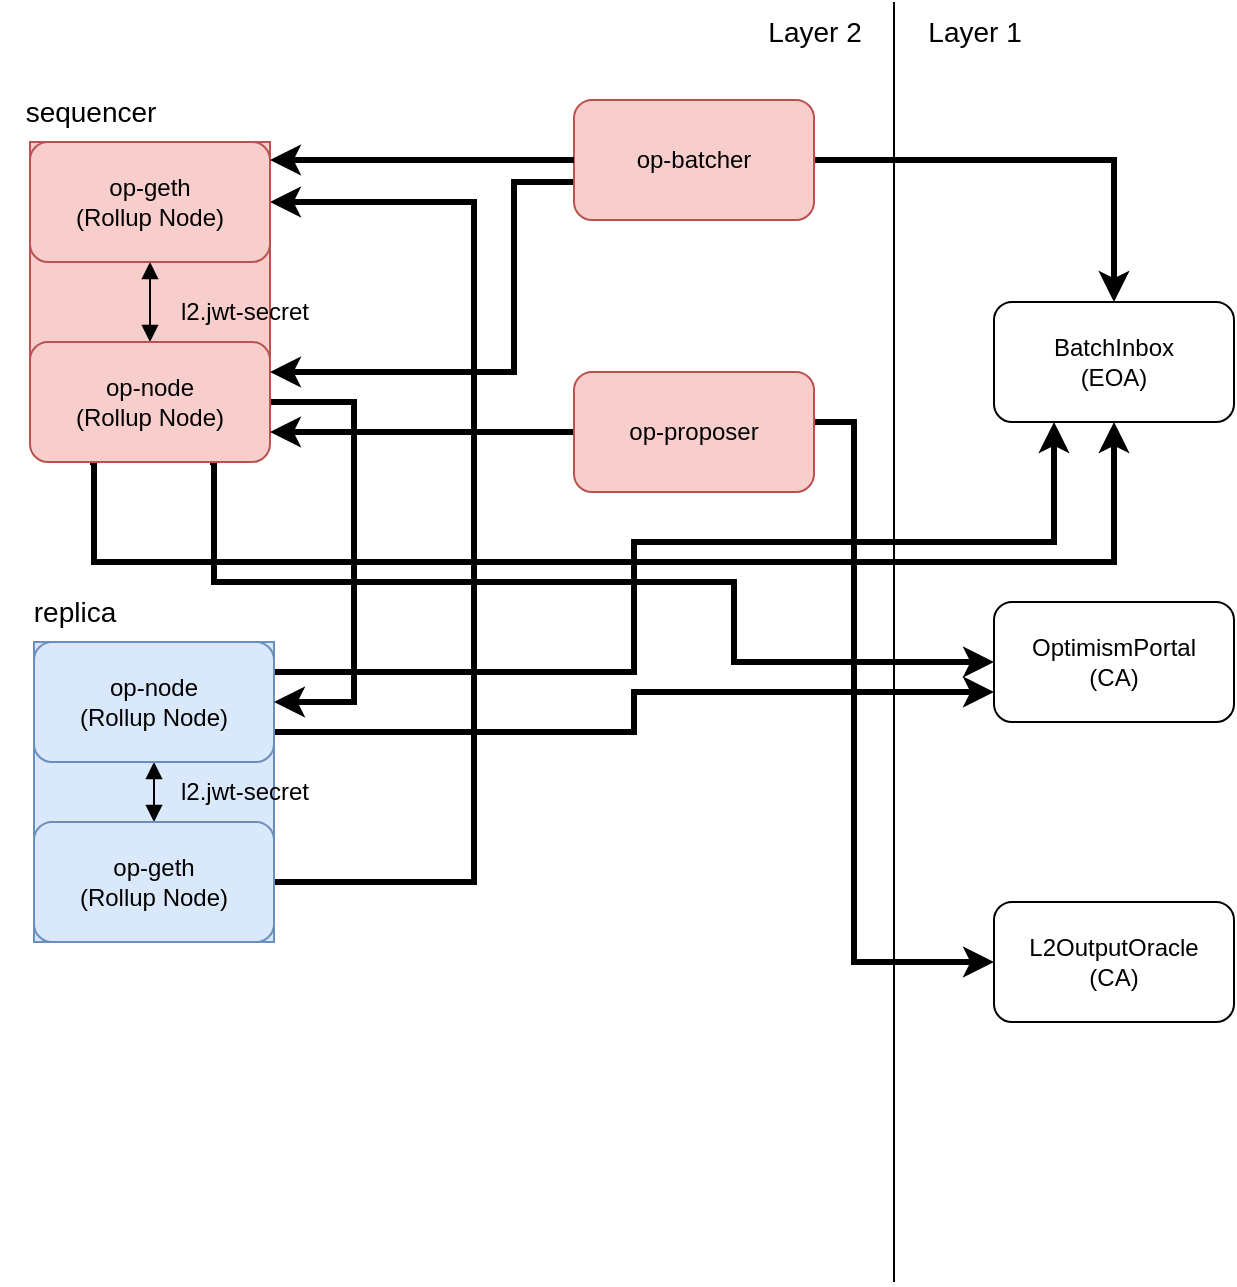<mxfile version="23.1.5" type="device">
  <diagram name="페이지-1" id="-emjI033HRWFsZKBS51u">
    <mxGraphModel dx="939" dy="903" grid="1" gridSize="10" guides="1" tooltips="1" connect="1" arrows="1" fold="1" page="1" pageScale="1" pageWidth="827" pageHeight="1169" math="0" shadow="0">
      <root>
        <mxCell id="0" />
        <mxCell id="1" parent="0" />
        <mxCell id="5dp013LiTl1J2pFxeJ12-1" value="" style="endArrow=none;html=1;rounded=0;" edge="1" parent="1">
          <mxGeometry width="50" height="50" relative="1" as="geometry">
            <mxPoint x="540" y="700" as="sourcePoint" />
            <mxPoint x="540" y="60" as="targetPoint" />
          </mxGeometry>
        </mxCell>
        <mxCell id="5dp013LiTl1J2pFxeJ12-2" value="&lt;font style=&quot;font-size: 14px;&quot;&gt;Layer 1&lt;/font&gt;" style="text;html=1;align=center;verticalAlign=middle;resizable=0;points=[];autosize=1;strokeColor=none;fillColor=none;" vertex="1" parent="1">
          <mxGeometry x="545" y="60" width="70" height="30" as="geometry" />
        </mxCell>
        <mxCell id="5dp013LiTl1J2pFxeJ12-3" value="&lt;font style=&quot;font-size: 14px;&quot;&gt;Layer 2&lt;/font&gt;" style="text;html=1;align=center;verticalAlign=middle;resizable=0;points=[];autosize=1;strokeColor=none;fillColor=none;" vertex="1" parent="1">
          <mxGeometry x="465" y="60" width="70" height="30" as="geometry" />
        </mxCell>
        <mxCell id="5dp013LiTl1J2pFxeJ12-4" value="BatchInbox&lt;br&gt;(EOA)" style="rounded=1;whiteSpace=wrap;html=1;" vertex="1" parent="1">
          <mxGeometry x="590" y="210" width="120" height="60" as="geometry" />
        </mxCell>
        <mxCell id="5dp013LiTl1J2pFxeJ12-5" value="OptimismPortal&lt;br&gt;(CA)" style="rounded=1;whiteSpace=wrap;html=1;" vertex="1" parent="1">
          <mxGeometry x="590" y="360" width="120" height="60" as="geometry" />
        </mxCell>
        <mxCell id="5dp013LiTl1J2pFxeJ12-6" value="L2OutputOracle&lt;br&gt;(CA)" style="rounded=1;whiteSpace=wrap;html=1;" vertex="1" parent="1">
          <mxGeometry x="590" y="510" width="120" height="60" as="geometry" />
        </mxCell>
        <mxCell id="5dp013LiTl1J2pFxeJ12-10" value="&lt;font style=&quot;font-size: 14px;&quot;&gt;sequencer&lt;/font&gt;" style="text;html=1;align=center;verticalAlign=middle;resizable=0;points=[];autosize=1;strokeColor=none;fillColor=none;" vertex="1" parent="1">
          <mxGeometry x="93" y="100" width="90" height="30" as="geometry" />
        </mxCell>
        <mxCell id="5dp013LiTl1J2pFxeJ12-14" value="&lt;font style=&quot;font-size: 14px;&quot;&gt;replica&lt;/font&gt;" style="text;html=1;align=center;verticalAlign=middle;resizable=0;points=[];autosize=1;strokeColor=none;fillColor=none;" vertex="1" parent="1">
          <mxGeometry x="100" y="350" width="60" height="30" as="geometry" />
        </mxCell>
        <mxCell id="5dp013LiTl1J2pFxeJ12-21" value="" style="rounded=0;whiteSpace=wrap;html=1;fillColor=#dae8fc;strokeColor=#6c8ebf;" vertex="1" parent="1">
          <mxGeometry x="110" y="380" width="120" height="150" as="geometry" />
        </mxCell>
        <mxCell id="5dp013LiTl1J2pFxeJ12-22" style="edgeStyle=orthogonalEdgeStyle;rounded=0;orthogonalLoop=1;jettySize=auto;html=1;exitX=0.5;exitY=1;exitDx=0;exitDy=0;entryX=0.5;entryY=0;entryDx=0;entryDy=0;startArrow=block;startFill=1;endArrow=block;endFill=1;" edge="1" parent="1" source="5dp013LiTl1J2pFxeJ12-23" target="5dp013LiTl1J2pFxeJ12-24">
          <mxGeometry relative="1" as="geometry" />
        </mxCell>
        <mxCell id="5dp013LiTl1J2pFxeJ12-50" style="edgeStyle=orthogonalEdgeStyle;rounded=0;orthogonalLoop=1;jettySize=auto;html=1;exitX=1;exitY=0.75;exitDx=0;exitDy=0;entryX=0;entryY=0.75;entryDx=0;entryDy=0;strokeWidth=3;" edge="1" parent="1" source="5dp013LiTl1J2pFxeJ12-23" target="5dp013LiTl1J2pFxeJ12-5">
          <mxGeometry relative="1" as="geometry" />
        </mxCell>
        <mxCell id="5dp013LiTl1J2pFxeJ12-51" style="edgeStyle=orthogonalEdgeStyle;rounded=0;orthogonalLoop=1;jettySize=auto;html=1;exitX=1;exitY=0.25;exitDx=0;exitDy=0;entryX=0.25;entryY=1;entryDx=0;entryDy=0;strokeWidth=3;" edge="1" parent="1" source="5dp013LiTl1J2pFxeJ12-23" target="5dp013LiTl1J2pFxeJ12-4">
          <mxGeometry relative="1" as="geometry">
            <Array as="points">
              <mxPoint x="410" y="395" />
              <mxPoint x="410" y="330" />
              <mxPoint x="620" y="330" />
            </Array>
          </mxGeometry>
        </mxCell>
        <mxCell id="5dp013LiTl1J2pFxeJ12-23" value="op-node&lt;br&gt;(Rollup Node)" style="rounded=1;whiteSpace=wrap;html=1;fillColor=#dae8fc;strokeColor=#6c8ebf;" vertex="1" parent="1">
          <mxGeometry x="110" y="380" width="120" height="60" as="geometry" />
        </mxCell>
        <mxCell id="5dp013LiTl1J2pFxeJ12-37" style="edgeStyle=orthogonalEdgeStyle;rounded=0;orthogonalLoop=1;jettySize=auto;html=1;entryX=1;entryY=0.5;entryDx=0;entryDy=0;exitX=1;exitY=0.5;exitDx=0;exitDy=0;strokeWidth=3;" edge="1" parent="1" source="5dp013LiTl1J2pFxeJ12-24" target="5dp013LiTl1J2pFxeJ12-29">
          <mxGeometry relative="1" as="geometry">
            <Array as="points">
              <mxPoint x="330" y="500" />
              <mxPoint x="330" y="160" />
            </Array>
          </mxGeometry>
        </mxCell>
        <mxCell id="5dp013LiTl1J2pFxeJ12-24" value="op-geth&lt;br&gt;(Rollup Node)" style="rounded=1;whiteSpace=wrap;html=1;fillColor=#dae8fc;strokeColor=#6c8ebf;" vertex="1" parent="1">
          <mxGeometry x="110" y="470" width="120" height="60" as="geometry" />
        </mxCell>
        <mxCell id="5dp013LiTl1J2pFxeJ12-25" value="l2.jwt-secret" style="text;html=1;align=center;verticalAlign=middle;resizable=0;points=[];autosize=1;strokeColor=none;fillColor=none;" vertex="1" parent="1">
          <mxGeometry x="170" y="440" width="90" height="30" as="geometry" />
        </mxCell>
        <mxCell id="5dp013LiTl1J2pFxeJ12-26" value="" style="rounded=0;whiteSpace=wrap;html=1;fillColor=#f8cecc;strokeColor=#b85450;" vertex="1" parent="1">
          <mxGeometry x="108" y="130" width="120" height="150" as="geometry" />
        </mxCell>
        <mxCell id="5dp013LiTl1J2pFxeJ12-32" style="edgeStyle=orthogonalEdgeStyle;rounded=0;orthogonalLoop=1;jettySize=auto;html=1;entryX=1;entryY=0.5;entryDx=0;entryDy=0;exitX=1;exitY=0.5;exitDx=0;exitDy=0;strokeWidth=3;" edge="1" parent="1" source="5dp013LiTl1J2pFxeJ12-28" target="5dp013LiTl1J2pFxeJ12-23">
          <mxGeometry relative="1" as="geometry">
            <Array as="points">
              <mxPoint x="270" y="260" />
              <mxPoint x="270" y="410" />
            </Array>
          </mxGeometry>
        </mxCell>
        <mxCell id="5dp013LiTl1J2pFxeJ12-35" style="edgeStyle=orthogonalEdgeStyle;rounded=0;orthogonalLoop=1;jettySize=auto;html=1;exitX=0.5;exitY=0;exitDx=0;exitDy=0;endArrow=block;endFill=1;startArrow=block;startFill=1;" edge="1" parent="1" source="5dp013LiTl1J2pFxeJ12-28" target="5dp013LiTl1J2pFxeJ12-29">
          <mxGeometry relative="1" as="geometry" />
        </mxCell>
        <mxCell id="5dp013LiTl1J2pFxeJ12-45" style="edgeStyle=orthogonalEdgeStyle;rounded=0;orthogonalLoop=1;jettySize=auto;html=1;entryX=0.5;entryY=1;entryDx=0;entryDy=0;exitX=0.25;exitY=1;exitDx=0;exitDy=0;strokeWidth=3;" edge="1" parent="1" source="5dp013LiTl1J2pFxeJ12-28" target="5dp013LiTl1J2pFxeJ12-4">
          <mxGeometry relative="1" as="geometry">
            <Array as="points">
              <mxPoint x="140" y="340" />
              <mxPoint x="650" y="340" />
            </Array>
          </mxGeometry>
        </mxCell>
        <mxCell id="5dp013LiTl1J2pFxeJ12-47" style="edgeStyle=orthogonalEdgeStyle;rounded=0;orthogonalLoop=1;jettySize=auto;html=1;exitX=0.75;exitY=1;exitDx=0;exitDy=0;entryX=0;entryY=0.5;entryDx=0;entryDy=0;strokeWidth=3;" edge="1" parent="1" source="5dp013LiTl1J2pFxeJ12-28" target="5dp013LiTl1J2pFxeJ12-5">
          <mxGeometry relative="1" as="geometry">
            <Array as="points">
              <mxPoint x="200" y="350" />
              <mxPoint x="460" y="350" />
              <mxPoint x="460" y="390" />
            </Array>
          </mxGeometry>
        </mxCell>
        <mxCell id="5dp013LiTl1J2pFxeJ12-28" value="op-node&lt;br&gt;(Rollup Node)" style="rounded=1;whiteSpace=wrap;html=1;fillColor=#f8cecc;strokeColor=#b85450;" vertex="1" parent="1">
          <mxGeometry x="108" y="230" width="120" height="60" as="geometry" />
        </mxCell>
        <mxCell id="5dp013LiTl1J2pFxeJ12-29" value="op-geth&lt;br&gt;(Rollup Node)" style="rounded=1;whiteSpace=wrap;html=1;fillColor=#f8cecc;strokeColor=#b85450;" vertex="1" parent="1">
          <mxGeometry x="108" y="130" width="120" height="60" as="geometry" />
        </mxCell>
        <mxCell id="5dp013LiTl1J2pFxeJ12-34" value="l2.jwt-secret" style="text;html=1;align=center;verticalAlign=middle;resizable=0;points=[];autosize=1;strokeColor=none;fillColor=none;" vertex="1" parent="1">
          <mxGeometry x="170" y="200" width="90" height="30" as="geometry" />
        </mxCell>
        <mxCell id="5dp013LiTl1J2pFxeJ12-42" style="edgeStyle=orthogonalEdgeStyle;rounded=0;orthogonalLoop=1;jettySize=auto;html=1;entryX=1;entryY=0.75;entryDx=0;entryDy=0;strokeWidth=3;" edge="1" parent="1" source="5dp013LiTl1J2pFxeJ12-38" target="5dp013LiTl1J2pFxeJ12-28">
          <mxGeometry relative="1" as="geometry" />
        </mxCell>
        <mxCell id="5dp013LiTl1J2pFxeJ12-43" style="edgeStyle=orthogonalEdgeStyle;rounded=0;orthogonalLoop=1;jettySize=auto;html=1;entryX=0;entryY=0.5;entryDx=0;entryDy=0;strokeWidth=3;" edge="1" parent="1" source="5dp013LiTl1J2pFxeJ12-38" target="5dp013LiTl1J2pFxeJ12-6">
          <mxGeometry relative="1" as="geometry">
            <Array as="points">
              <mxPoint x="520" y="270" />
              <mxPoint x="520" y="540" />
            </Array>
          </mxGeometry>
        </mxCell>
        <mxCell id="5dp013LiTl1J2pFxeJ12-38" value="op-proposer" style="rounded=1;whiteSpace=wrap;html=1;fillColor=#f8cecc;strokeColor=#b85450;" vertex="1" parent="1">
          <mxGeometry x="380" y="245" width="120" height="60" as="geometry" />
        </mxCell>
        <mxCell id="5dp013LiTl1J2pFxeJ12-41" style="edgeStyle=orthogonalEdgeStyle;rounded=0;orthogonalLoop=1;jettySize=auto;html=1;entryX=1;entryY=0.25;entryDx=0;entryDy=0;strokeWidth=3;" edge="1" parent="1" source="5dp013LiTl1J2pFxeJ12-39" target="5dp013LiTl1J2pFxeJ12-28">
          <mxGeometry relative="1" as="geometry">
            <Array as="points">
              <mxPoint x="350" y="150" />
              <mxPoint x="350" y="245" />
            </Array>
          </mxGeometry>
        </mxCell>
        <mxCell id="5dp013LiTl1J2pFxeJ12-44" style="edgeStyle=orthogonalEdgeStyle;rounded=0;orthogonalLoop=1;jettySize=auto;html=1;strokeWidth=3;" edge="1" parent="1" source="5dp013LiTl1J2pFxeJ12-39" target="5dp013LiTl1J2pFxeJ12-4">
          <mxGeometry relative="1" as="geometry" />
        </mxCell>
        <mxCell id="5dp013LiTl1J2pFxeJ12-39" value="op-batcher" style="rounded=1;whiteSpace=wrap;html=1;fillColor=#f8cecc;strokeColor=#b85450;" vertex="1" parent="1">
          <mxGeometry x="380" y="109" width="120" height="60" as="geometry" />
        </mxCell>
        <mxCell id="5dp013LiTl1J2pFxeJ12-40" style="edgeStyle=orthogonalEdgeStyle;rounded=0;orthogonalLoop=1;jettySize=auto;html=1;entryX=1;entryY=0.15;entryDx=0;entryDy=0;entryPerimeter=0;strokeWidth=3;" edge="1" parent="1" source="5dp013LiTl1J2pFxeJ12-39" target="5dp013LiTl1J2pFxeJ12-29">
          <mxGeometry relative="1" as="geometry" />
        </mxCell>
      </root>
    </mxGraphModel>
  </diagram>
</mxfile>
